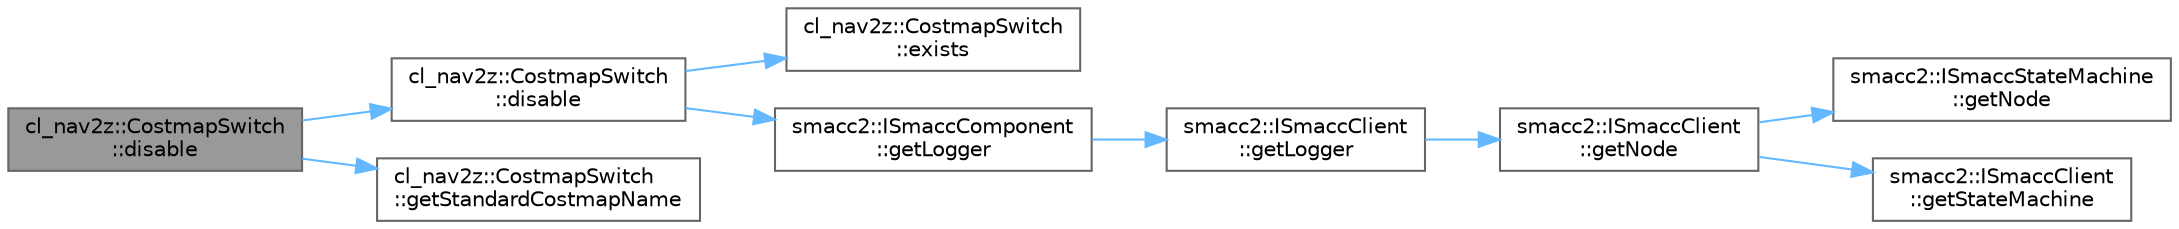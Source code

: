 digraph "cl_nav2z::CostmapSwitch::disable"
{
 // LATEX_PDF_SIZE
  bgcolor="transparent";
  edge [fontname=Helvetica,fontsize=10,labelfontname=Helvetica,labelfontsize=10];
  node [fontname=Helvetica,fontsize=10,shape=box,height=0.2,width=0.4];
  rankdir="LR";
  Node1 [label="cl_nav2z::CostmapSwitch\l::disable",height=0.2,width=0.4,color="gray40", fillcolor="grey60", style="filled", fontcolor="black",tooltip=" "];
  Node1 -> Node2 [color="steelblue1",style="solid"];
  Node2 [label="cl_nav2z::CostmapSwitch\l::disable",height=0.2,width=0.4,color="grey40", fillcolor="white", style="filled",URL="$classcl__nav2z_1_1CostmapSwitch.html#a992a989e315c9f6f4ddf777e1ccceda7",tooltip=" "];
  Node2 -> Node3 [color="steelblue1",style="solid"];
  Node3 [label="cl_nav2z::CostmapSwitch\l::exists",height=0.2,width=0.4,color="grey40", fillcolor="white", style="filled",URL="$classcl__nav2z_1_1CostmapSwitch.html#a19428c7ea6975f7ef193f277b364386f",tooltip=" "];
  Node2 -> Node4 [color="steelblue1",style="solid"];
  Node4 [label="smacc2::ISmaccComponent\l::getLogger",height=0.2,width=0.4,color="grey40", fillcolor="white", style="filled",URL="$classsmacc2_1_1ISmaccComponent.html#a77ee85823bab8d84edcdf5d28782b728",tooltip=" "];
  Node4 -> Node5 [color="steelblue1",style="solid"];
  Node5 [label="smacc2::ISmaccClient\l::getLogger",height=0.2,width=0.4,color="grey40", fillcolor="white", style="filled",URL="$classsmacc2_1_1ISmaccClient.html#aaa82b9e079d2faf7bf4ba3a4dfecbf89",tooltip=" "];
  Node5 -> Node6 [color="steelblue1",style="solid"];
  Node6 [label="smacc2::ISmaccClient\l::getNode",height=0.2,width=0.4,color="grey40", fillcolor="white", style="filled",URL="$classsmacc2_1_1ISmaccClient.html#a0d0d53879b63fd45c78aac1c711f8708",tooltip=" "];
  Node6 -> Node7 [color="steelblue1",style="solid"];
  Node7 [label="smacc2::ISmaccStateMachine\l::getNode",height=0.2,width=0.4,color="grey40", fillcolor="white", style="filled",URL="$classsmacc2_1_1ISmaccStateMachine.html#a2cf8b817f7e137fc648e373ae4614a2f",tooltip=" "];
  Node6 -> Node8 [color="steelblue1",style="solid"];
  Node8 [label="smacc2::ISmaccClient\l::getStateMachine",height=0.2,width=0.4,color="grey40", fillcolor="white", style="filled",URL="$classsmacc2_1_1ISmaccClient.html#a0e489e232e516e1fea5f026531e10973",tooltip=" "];
  Node1 -> Node9 [color="steelblue1",style="solid"];
  Node9 [label="cl_nav2z::CostmapSwitch\l::getStandardCostmapName",height=0.2,width=0.4,color="grey40", fillcolor="white", style="filled",URL="$classcl__nav2z_1_1CostmapSwitch.html#a975b9dc5ca0e788e3d0db30077e70f75",tooltip=" "];
}
